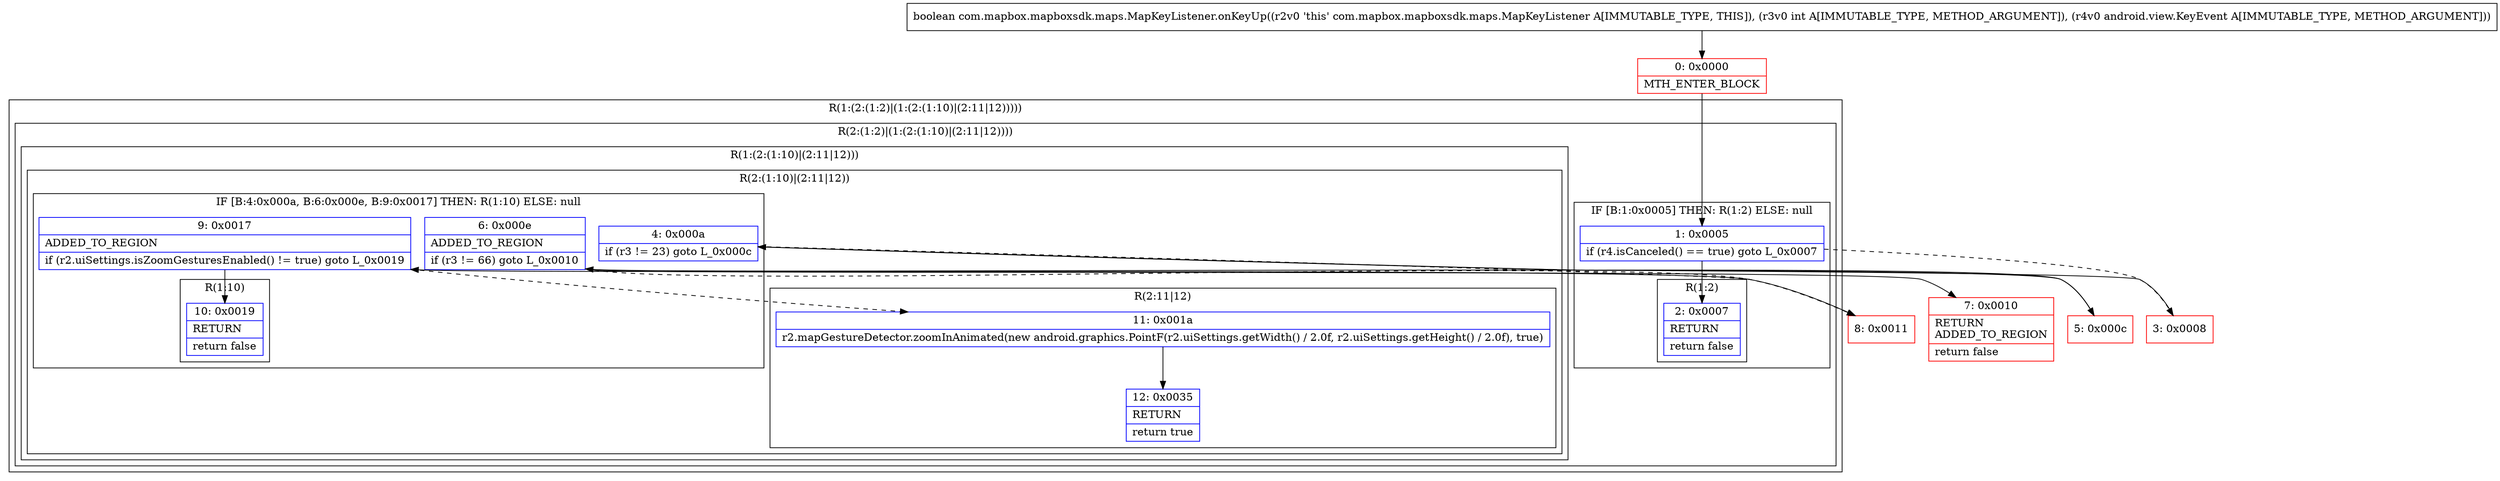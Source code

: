 digraph "CFG forcom.mapbox.mapboxsdk.maps.MapKeyListener.onKeyUp(ILandroid\/view\/KeyEvent;)Z" {
subgraph cluster_Region_1241466144 {
label = "R(1:(2:(1:2)|(1:(2:(1:10)|(2:11|12)))))";
node [shape=record,color=blue];
subgraph cluster_Region_98207523 {
label = "R(2:(1:2)|(1:(2:(1:10)|(2:11|12))))";
node [shape=record,color=blue];
subgraph cluster_IfRegion_1215709117 {
label = "IF [B:1:0x0005] THEN: R(1:2) ELSE: null";
node [shape=record,color=blue];
Node_1 [shape=record,label="{1\:\ 0x0005|if (r4.isCanceled() == true) goto L_0x0007\l}"];
subgraph cluster_Region_569355404 {
label = "R(1:2)";
node [shape=record,color=blue];
Node_2 [shape=record,label="{2\:\ 0x0007|RETURN\l|return false\l}"];
}
}
subgraph cluster_Region_311045076 {
label = "R(1:(2:(1:10)|(2:11|12)))";
node [shape=record,color=blue];
subgraph cluster_Region_1136153913 {
label = "R(2:(1:10)|(2:11|12))";
node [shape=record,color=blue];
subgraph cluster_IfRegion_986321188 {
label = "IF [B:4:0x000a, B:6:0x000e, B:9:0x0017] THEN: R(1:10) ELSE: null";
node [shape=record,color=blue];
Node_4 [shape=record,label="{4\:\ 0x000a|if (r3 != 23) goto L_0x000c\l}"];
Node_6 [shape=record,label="{6\:\ 0x000e|ADDED_TO_REGION\l|if (r3 != 66) goto L_0x0010\l}"];
Node_9 [shape=record,label="{9\:\ 0x0017|ADDED_TO_REGION\l|if (r2.uiSettings.isZoomGesturesEnabled() != true) goto L_0x0019\l}"];
subgraph cluster_Region_1721585981 {
label = "R(1:10)";
node [shape=record,color=blue];
Node_10 [shape=record,label="{10\:\ 0x0019|RETURN\l|return false\l}"];
}
}
subgraph cluster_Region_621417137 {
label = "R(2:11|12)";
node [shape=record,color=blue];
Node_11 [shape=record,label="{11\:\ 0x001a|r2.mapGestureDetector.zoomInAnimated(new android.graphics.PointF(r2.uiSettings.getWidth() \/ 2.0f, r2.uiSettings.getHeight() \/ 2.0f), true)\l}"];
Node_12 [shape=record,label="{12\:\ 0x0035|RETURN\l|return true\l}"];
}
}
}
}
}
Node_0 [shape=record,color=red,label="{0\:\ 0x0000|MTH_ENTER_BLOCK\l}"];
Node_3 [shape=record,color=red,label="{3\:\ 0x0008}"];
Node_5 [shape=record,color=red,label="{5\:\ 0x000c}"];
Node_7 [shape=record,color=red,label="{7\:\ 0x0010|RETURN\lADDED_TO_REGION\l|return false\l}"];
Node_8 [shape=record,color=red,label="{8\:\ 0x0011}"];
MethodNode[shape=record,label="{boolean com.mapbox.mapboxsdk.maps.MapKeyListener.onKeyUp((r2v0 'this' com.mapbox.mapboxsdk.maps.MapKeyListener A[IMMUTABLE_TYPE, THIS]), (r3v0 int A[IMMUTABLE_TYPE, METHOD_ARGUMENT]), (r4v0 android.view.KeyEvent A[IMMUTABLE_TYPE, METHOD_ARGUMENT])) }"];
MethodNode -> Node_0;
Node_1 -> Node_2;
Node_1 -> Node_3[style=dashed];
Node_4 -> Node_5;
Node_4 -> Node_8[style=dashed];
Node_6 -> Node_7;
Node_6 -> Node_8[style=dashed];
Node_9 -> Node_10;
Node_9 -> Node_11[style=dashed];
Node_11 -> Node_12;
Node_0 -> Node_1;
Node_3 -> Node_4;
Node_5 -> Node_6;
Node_8 -> Node_9;
}

